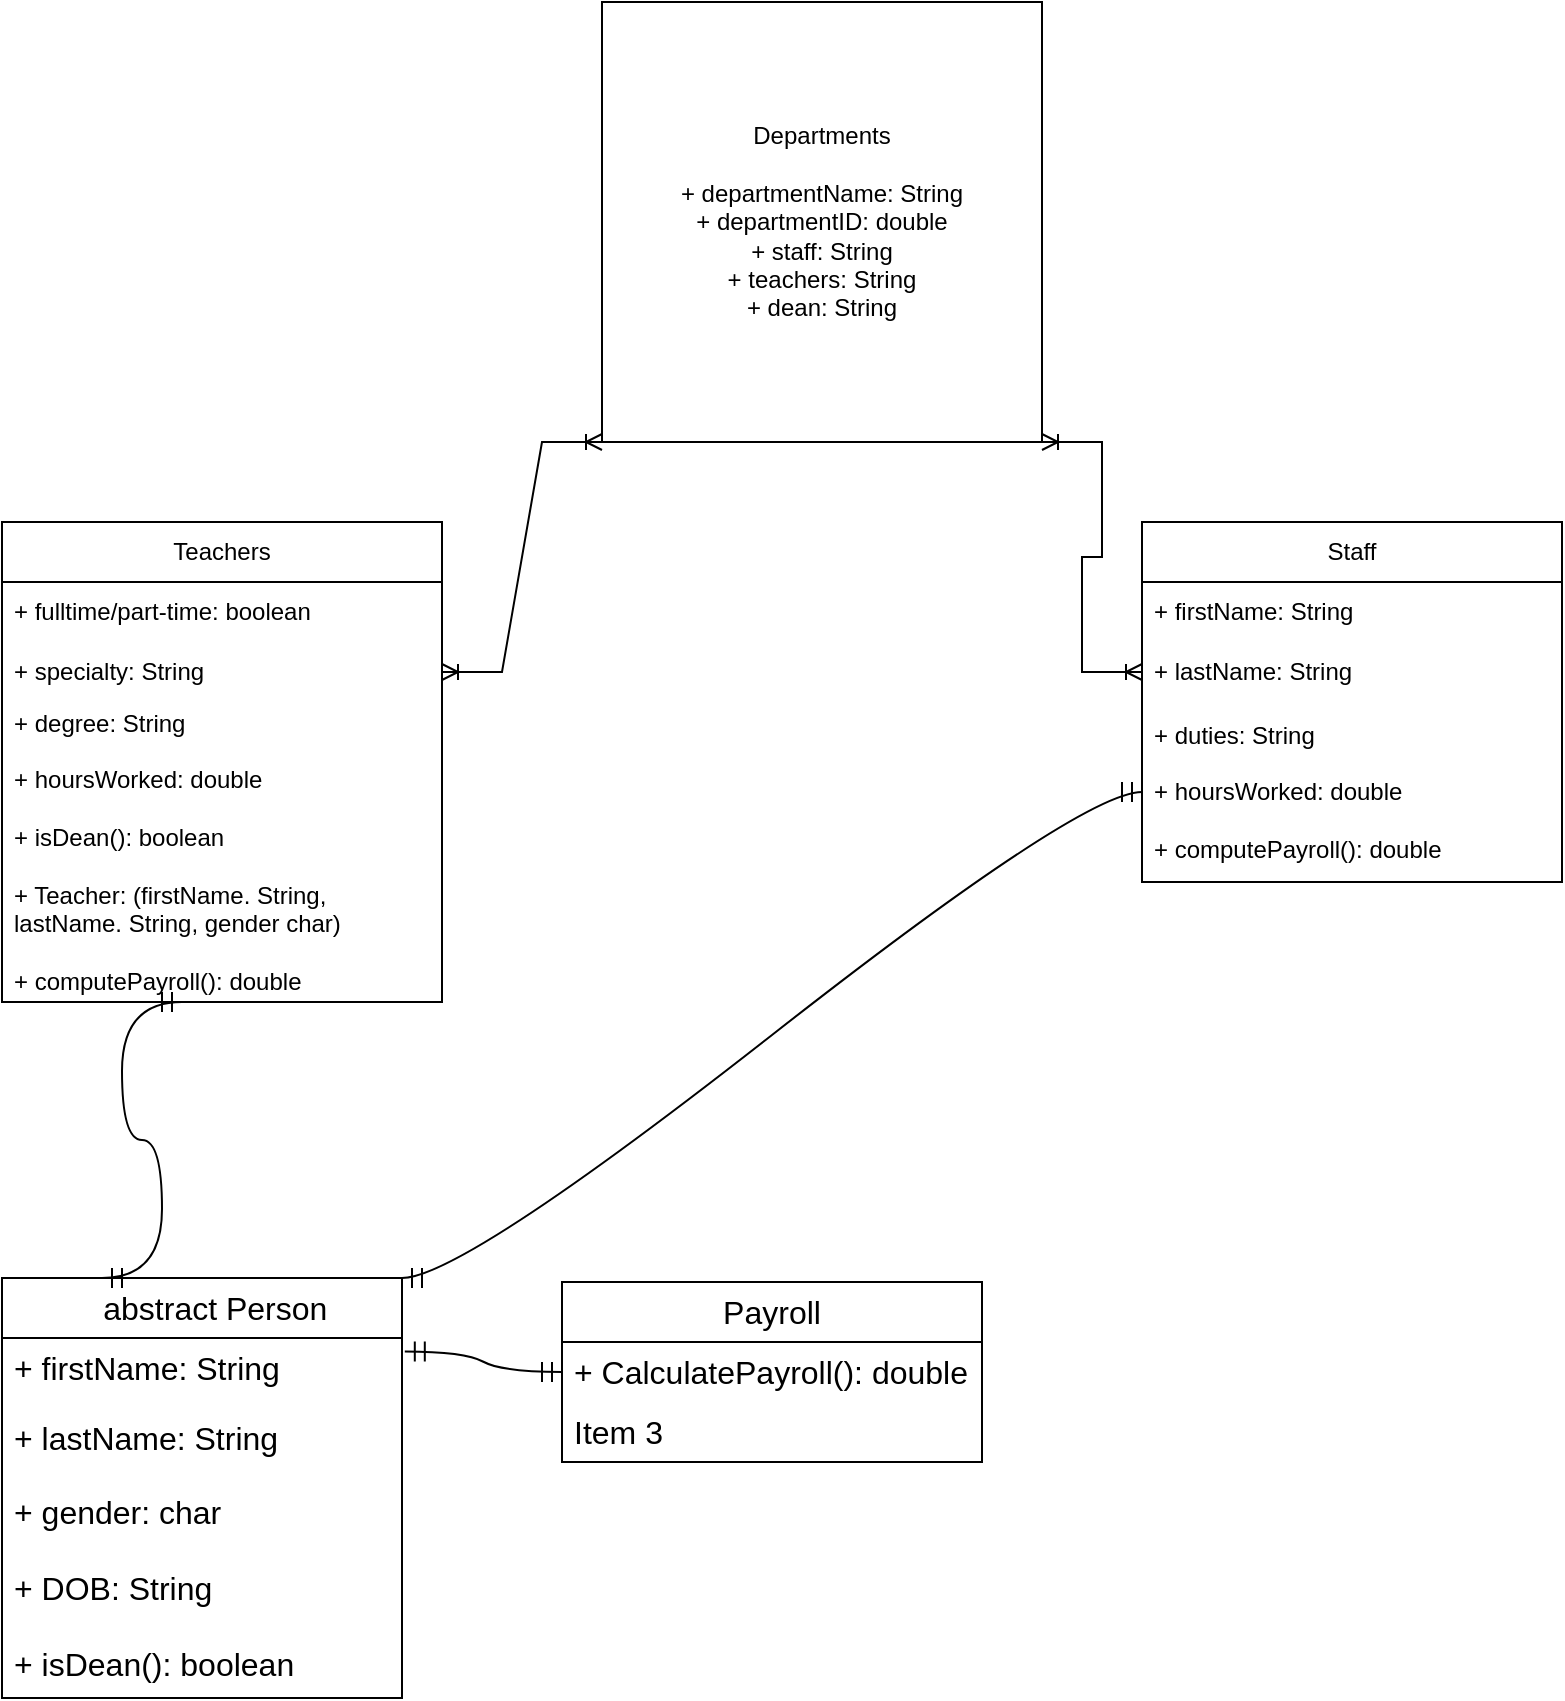 <mxfile version="21.0.6" type="github">
  <diagram name="Page-1" id="r-zxOY5rzY7_ZMFZ65QF">
    <mxGraphModel dx="1500" dy="890" grid="1" gridSize="10" guides="1" tooltips="1" connect="1" arrows="1" fold="1" page="1" pageScale="1" pageWidth="850" pageHeight="1100" math="0" shadow="0">
      <root>
        <mxCell id="0" />
        <mxCell id="1" parent="0" />
        <mxCell id="WHbsActgOW3zRtFnGw57-32" value="Departments&lt;br&gt;&lt;br&gt;+ departmentName: String&lt;br&gt;+ departmentID: double&lt;br&gt;+ staff: String&lt;br&gt;+ teachers: String&lt;br&gt;+ dean: String" style="whiteSpace=wrap;html=1;aspect=fixed;" parent="1" vertex="1">
          <mxGeometry x="340" y="30" width="220" height="220" as="geometry" />
        </mxCell>
        <mxCell id="WHbsActgOW3zRtFnGw57-33" value="Teachers" style="swimlane;fontStyle=0;childLayout=stackLayout;horizontal=1;startSize=30;horizontalStack=0;resizeParent=1;resizeParentMax=0;resizeLast=0;collapsible=1;marginBottom=0;whiteSpace=wrap;html=1;" parent="1" vertex="1">
          <mxGeometry x="40" y="290" width="220" height="240" as="geometry">
            <mxRectangle x="270" y="300" width="90" height="30" as="alternateBounds" />
          </mxGeometry>
        </mxCell>
        <mxCell id="WHbsActgOW3zRtFnGw57-34" value="+ fulltime/part-time: boolean" style="text;strokeColor=none;fillColor=none;align=left;verticalAlign=middle;spacingLeft=4;spacingRight=4;overflow=hidden;points=[[0,0.5],[1,0.5]];portConstraint=eastwest;rotatable=0;whiteSpace=wrap;html=1;" parent="WHbsActgOW3zRtFnGw57-33" vertex="1">
          <mxGeometry y="30" width="220" height="30" as="geometry" />
        </mxCell>
        <mxCell id="WHbsActgOW3zRtFnGw57-35" value="+ specialty: String" style="text;strokeColor=none;fillColor=none;align=left;verticalAlign=middle;spacingLeft=4;spacingRight=4;overflow=hidden;points=[[0,0.5],[1,0.5]];portConstraint=eastwest;rotatable=0;whiteSpace=wrap;html=1;" parent="WHbsActgOW3zRtFnGw57-33" vertex="1">
          <mxGeometry y="60" width="220" height="30" as="geometry" />
        </mxCell>
        <mxCell id="WHbsActgOW3zRtFnGw57-36" value="+ degree: String&lt;br&gt;&lt;br&gt;+ hoursWorked: double&lt;br&gt;&lt;br&gt;+ isDean(): boolean&lt;br&gt;&lt;br&gt;+ Teacher: (firstName. String, lastName. String, gender char)&lt;br&gt;&lt;br&gt;+ computePayroll(): double&amp;nbsp;" style="text;strokeColor=none;fillColor=none;align=left;verticalAlign=middle;spacingLeft=4;spacingRight=4;overflow=hidden;points=[[0,0.5],[1,0.5]];portConstraint=eastwest;rotatable=0;whiteSpace=wrap;html=1;" parent="WHbsActgOW3zRtFnGw57-33" vertex="1">
          <mxGeometry y="90" width="220" height="150" as="geometry" />
        </mxCell>
        <mxCell id="WHbsActgOW3zRtFnGw57-39" value="" style="edgeStyle=entityRelationEdgeStyle;fontSize=12;html=1;endArrow=ERoneToMany;startArrow=ERoneToMany;rounded=0;exitX=1;exitY=0.5;exitDx=0;exitDy=0;entryX=0;entryY=1;entryDx=0;entryDy=0;" parent="1" source="WHbsActgOW3zRtFnGw57-35" target="WHbsActgOW3zRtFnGw57-32" edge="1">
          <mxGeometry width="100" height="100" relative="1" as="geometry">
            <mxPoint x="590" y="340" as="sourcePoint" />
            <mxPoint x="640" y="250" as="targetPoint" />
          </mxGeometry>
        </mxCell>
        <mxCell id="WHbsActgOW3zRtFnGw57-40" value="Staff" style="swimlane;fontStyle=0;childLayout=stackLayout;horizontal=1;startSize=30;horizontalStack=0;resizeParent=1;resizeParentMax=0;resizeLast=0;collapsible=1;marginBottom=0;whiteSpace=wrap;html=1;" parent="1" vertex="1">
          <mxGeometry x="610" y="290" width="210" height="180" as="geometry" />
        </mxCell>
        <mxCell id="WHbsActgOW3zRtFnGw57-41" value="+ firstName: String" style="text;strokeColor=none;fillColor=none;align=left;verticalAlign=middle;spacingLeft=4;spacingRight=4;overflow=hidden;points=[[0,0.5],[1,0.5]];portConstraint=eastwest;rotatable=0;whiteSpace=wrap;html=1;" parent="WHbsActgOW3zRtFnGw57-40" vertex="1">
          <mxGeometry y="30" width="210" height="30" as="geometry" />
        </mxCell>
        <mxCell id="WHbsActgOW3zRtFnGw57-42" value="+ lastName: String" style="text;strokeColor=none;fillColor=none;align=left;verticalAlign=middle;spacingLeft=4;spacingRight=4;overflow=hidden;points=[[0,0.5],[1,0.5]];portConstraint=eastwest;rotatable=0;whiteSpace=wrap;html=1;" parent="WHbsActgOW3zRtFnGw57-40" vertex="1">
          <mxGeometry y="60" width="210" height="30" as="geometry" />
        </mxCell>
        <mxCell id="WHbsActgOW3zRtFnGw57-43" value="+ duties: String&lt;br&gt;&lt;br&gt;+ hoursWorked: double&lt;br&gt;&lt;br&gt;+ computePayroll(): double" style="text;strokeColor=none;fillColor=none;align=left;verticalAlign=middle;spacingLeft=4;spacingRight=4;overflow=hidden;points=[[0,0.5],[1,0.5]];portConstraint=eastwest;rotatable=0;whiteSpace=wrap;html=1;" parent="WHbsActgOW3zRtFnGw57-40" vertex="1">
          <mxGeometry y="90" width="210" height="90" as="geometry" />
        </mxCell>
        <mxCell id="WHbsActgOW3zRtFnGw57-44" value="" style="edgeStyle=entityRelationEdgeStyle;fontSize=12;html=1;endArrow=ERoneToMany;startArrow=ERoneToMany;rounded=0;exitX=1;exitY=1;exitDx=0;exitDy=0;entryX=0;entryY=0.5;entryDx=0;entryDy=0;" parent="1" source="WHbsActgOW3zRtFnGw57-32" target="WHbsActgOW3zRtFnGw57-42" edge="1">
          <mxGeometry width="100" height="100" relative="1" as="geometry">
            <mxPoint x="510" y="390" as="sourcePoint" />
            <mxPoint x="610" y="290" as="targetPoint" />
          </mxGeometry>
        </mxCell>
        <mxCell id="R6yKNEOrBDxGeL20FCMs-1" value="&amp;nbsp; &amp;nbsp; abstract Person&lt;span style=&quot;white-space: pre;&quot;&gt;	&lt;/span&gt;" style="swimlane;fontStyle=0;childLayout=stackLayout;horizontal=1;startSize=30;horizontalStack=0;resizeParent=1;resizeParentMax=0;resizeLast=0;collapsible=1;marginBottom=0;whiteSpace=wrap;html=1;fontSize=16;" vertex="1" parent="1">
          <mxGeometry x="40" y="668" width="200" height="210" as="geometry" />
        </mxCell>
        <mxCell id="R6yKNEOrBDxGeL20FCMs-2" value="+ firstName: String" style="text;strokeColor=none;fillColor=none;align=left;verticalAlign=middle;spacingLeft=4;spacingRight=4;overflow=hidden;points=[[0,0.5],[1,0.5]];portConstraint=eastwest;rotatable=0;whiteSpace=wrap;html=1;fontSize=16;" vertex="1" parent="R6yKNEOrBDxGeL20FCMs-1">
          <mxGeometry y="30" width="200" height="30" as="geometry" />
        </mxCell>
        <mxCell id="R6yKNEOrBDxGeL20FCMs-3" value="+ lastName: String" style="text;strokeColor=none;fillColor=none;align=left;verticalAlign=middle;spacingLeft=4;spacingRight=4;overflow=hidden;points=[[0,0.5],[1,0.5]];portConstraint=eastwest;rotatable=0;whiteSpace=wrap;html=1;fontSize=16;" vertex="1" parent="R6yKNEOrBDxGeL20FCMs-1">
          <mxGeometry y="60" width="200" height="40" as="geometry" />
        </mxCell>
        <mxCell id="R6yKNEOrBDxGeL20FCMs-4" value="+ gender: char&lt;br&gt;&lt;br&gt;+ DOB: String&lt;br&gt;&lt;br&gt;+ isDean(): boolean" style="text;strokeColor=none;fillColor=none;align=left;verticalAlign=middle;spacingLeft=4;spacingRight=4;overflow=hidden;points=[[0,0.5],[1,0.5]];portConstraint=eastwest;rotatable=0;whiteSpace=wrap;html=1;fontSize=16;" vertex="1" parent="R6yKNEOrBDxGeL20FCMs-1">
          <mxGeometry y="100" width="200" height="110" as="geometry" />
        </mxCell>
        <mxCell id="R6yKNEOrBDxGeL20FCMs-5" value="Payroll" style="swimlane;fontStyle=0;childLayout=stackLayout;horizontal=1;startSize=30;horizontalStack=0;resizeParent=1;resizeParentMax=0;resizeLast=0;collapsible=1;marginBottom=0;whiteSpace=wrap;html=1;fontSize=16;" vertex="1" parent="1">
          <mxGeometry x="320" y="670" width="210" height="90" as="geometry" />
        </mxCell>
        <mxCell id="R6yKNEOrBDxGeL20FCMs-7" value="+ CalculatePayroll(): double" style="text;strokeColor=none;fillColor=none;align=left;verticalAlign=middle;spacingLeft=4;spacingRight=4;overflow=hidden;points=[[0,0.5],[1,0.5]];portConstraint=eastwest;rotatable=0;whiteSpace=wrap;html=1;fontSize=16;" vertex="1" parent="R6yKNEOrBDxGeL20FCMs-5">
          <mxGeometry y="30" width="210" height="30" as="geometry" />
        </mxCell>
        <mxCell id="R6yKNEOrBDxGeL20FCMs-8" value="Item 3" style="text;strokeColor=none;fillColor=none;align=left;verticalAlign=middle;spacingLeft=4;spacingRight=4;overflow=hidden;points=[[0,0.5],[1,0.5]];portConstraint=eastwest;rotatable=0;whiteSpace=wrap;html=1;fontSize=16;" vertex="1" parent="R6yKNEOrBDxGeL20FCMs-5">
          <mxGeometry y="60" width="210" height="30" as="geometry" />
        </mxCell>
        <mxCell id="R6yKNEOrBDxGeL20FCMs-10" value="" style="edgeStyle=entityRelationEdgeStyle;fontSize=12;html=1;endArrow=ERmandOne;startArrow=ERmandOne;rounded=0;startSize=8;endSize=8;curved=1;exitX=0.25;exitY=0;exitDx=0;exitDy=0;" edge="1" parent="1" source="R6yKNEOrBDxGeL20FCMs-1">
          <mxGeometry width="100" height="100" relative="1" as="geometry">
            <mxPoint x="60" y="580" as="sourcePoint" />
            <mxPoint x="130" y="530" as="targetPoint" />
          </mxGeometry>
        </mxCell>
        <mxCell id="R6yKNEOrBDxGeL20FCMs-12" value="" style="edgeStyle=entityRelationEdgeStyle;fontSize=12;html=1;endArrow=ERmandOne;startArrow=ERmandOne;rounded=0;startSize=8;endSize=8;curved=1;exitX=1;exitY=0;exitDx=0;exitDy=0;entryX=0;entryY=0.5;entryDx=0;entryDy=0;" edge="1" parent="1" source="R6yKNEOrBDxGeL20FCMs-1" target="WHbsActgOW3zRtFnGw57-43">
          <mxGeometry width="100" height="100" relative="1" as="geometry">
            <mxPoint x="440" y="470" as="sourcePoint" />
            <mxPoint x="540" y="370" as="targetPoint" />
          </mxGeometry>
        </mxCell>
        <mxCell id="R6yKNEOrBDxGeL20FCMs-13" value="" style="edgeStyle=entityRelationEdgeStyle;fontSize=12;html=1;endArrow=ERmandOne;startArrow=ERmandOne;rounded=0;startSize=8;endSize=8;curved=1;entryX=0;entryY=0.5;entryDx=0;entryDy=0;exitX=1.007;exitY=0.175;exitDx=0;exitDy=0;exitPerimeter=0;" edge="1" parent="1" source="R6yKNEOrBDxGeL20FCMs-1" target="R6yKNEOrBDxGeL20FCMs-7">
          <mxGeometry width="100" height="100" relative="1" as="geometry">
            <mxPoint x="250" y="640" as="sourcePoint" />
            <mxPoint x="310" y="600" as="targetPoint" />
          </mxGeometry>
        </mxCell>
      </root>
    </mxGraphModel>
  </diagram>
</mxfile>
